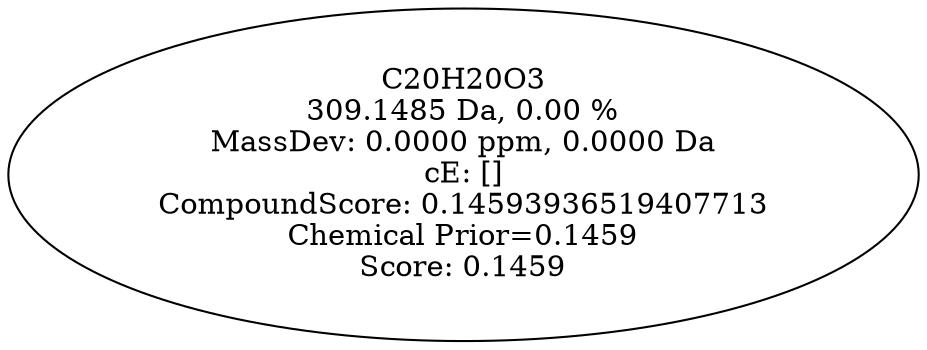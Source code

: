 strict digraph {
v1 [label="C20H20O3\n309.1485 Da, 0.00 %\nMassDev: 0.0000 ppm, 0.0000 Da\ncE: []\nCompoundScore: 0.14593936519407713\nChemical Prior=0.1459\nScore: 0.1459"];
}